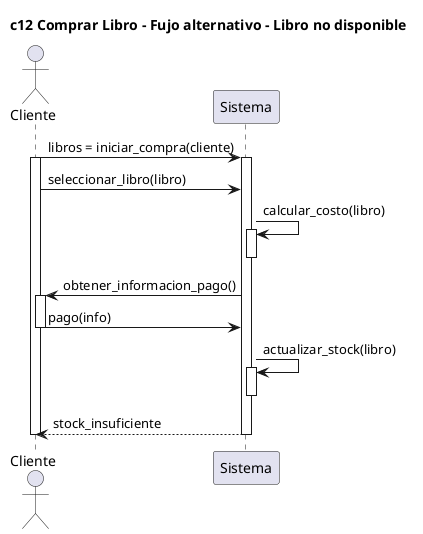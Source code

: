 @startuml


title c12 Comprar Libro - Fujo alternativo - Libro no disponible

actor Cliente as c
participant Sistema as s

c -> s : libros = iniciar_compra(cliente)
activate c
    activate s

        c -> s : seleccionar_libro(libro)

        s -> s : calcular_costo(libro)
        activate s
        deactivate s

        c <- s : obtener_informacion_pago()
        activate c
            c -> s : pago(info)
        deactivate c

        s -> s : actualizar_stock(libro)
        activate s
        deactivate s            


        c <-- s : stock_insuficiente

    deactivate s

deactivate c

@enduml
